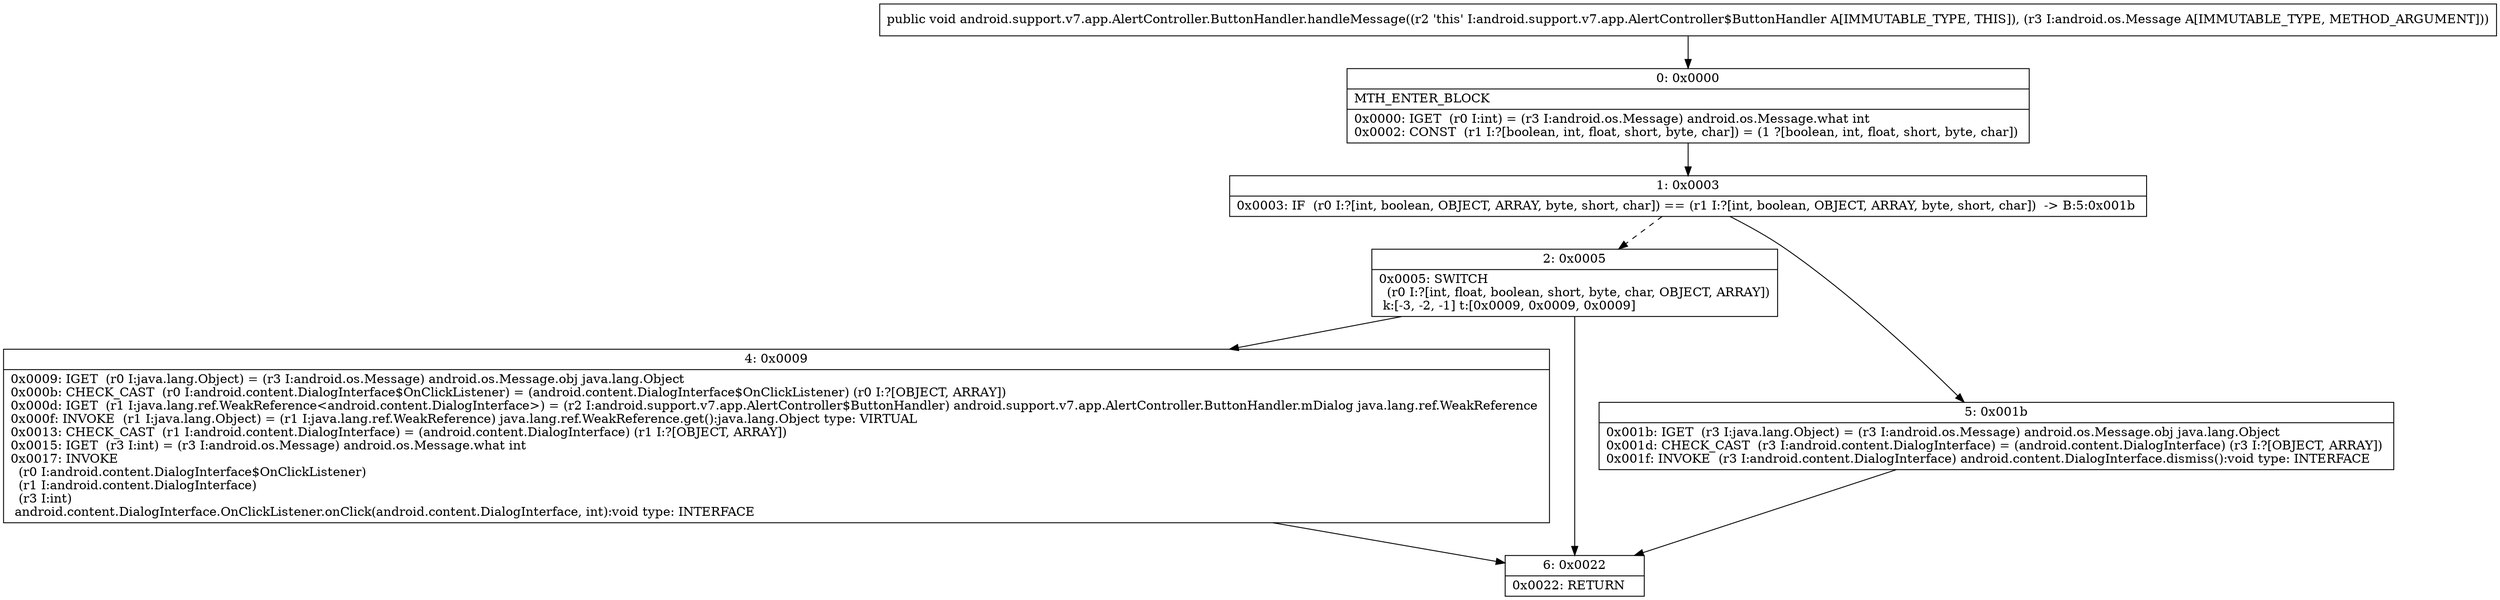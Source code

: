 digraph "CFG forandroid.support.v7.app.AlertController.ButtonHandler.handleMessage(Landroid\/os\/Message;)V" {
Node_0 [shape=record,label="{0\:\ 0x0000|MTH_ENTER_BLOCK\l|0x0000: IGET  (r0 I:int) = (r3 I:android.os.Message) android.os.Message.what int \l0x0002: CONST  (r1 I:?[boolean, int, float, short, byte, char]) = (1 ?[boolean, int, float, short, byte, char]) \l}"];
Node_1 [shape=record,label="{1\:\ 0x0003|0x0003: IF  (r0 I:?[int, boolean, OBJECT, ARRAY, byte, short, char]) == (r1 I:?[int, boolean, OBJECT, ARRAY, byte, short, char])  \-\> B:5:0x001b \l}"];
Node_2 [shape=record,label="{2\:\ 0x0005|0x0005: SWITCH  \l  (r0 I:?[int, float, boolean, short, byte, char, OBJECT, ARRAY])\l k:[\-3, \-2, \-1] t:[0x0009, 0x0009, 0x0009] \l}"];
Node_4 [shape=record,label="{4\:\ 0x0009|0x0009: IGET  (r0 I:java.lang.Object) = (r3 I:android.os.Message) android.os.Message.obj java.lang.Object \l0x000b: CHECK_CAST  (r0 I:android.content.DialogInterface$OnClickListener) = (android.content.DialogInterface$OnClickListener) (r0 I:?[OBJECT, ARRAY]) \l0x000d: IGET  (r1 I:java.lang.ref.WeakReference\<android.content.DialogInterface\>) = (r2 I:android.support.v7.app.AlertController$ButtonHandler) android.support.v7.app.AlertController.ButtonHandler.mDialog java.lang.ref.WeakReference \l0x000f: INVOKE  (r1 I:java.lang.Object) = (r1 I:java.lang.ref.WeakReference) java.lang.ref.WeakReference.get():java.lang.Object type: VIRTUAL \l0x0013: CHECK_CAST  (r1 I:android.content.DialogInterface) = (android.content.DialogInterface) (r1 I:?[OBJECT, ARRAY]) \l0x0015: IGET  (r3 I:int) = (r3 I:android.os.Message) android.os.Message.what int \l0x0017: INVOKE  \l  (r0 I:android.content.DialogInterface$OnClickListener)\l  (r1 I:android.content.DialogInterface)\l  (r3 I:int)\l android.content.DialogInterface.OnClickListener.onClick(android.content.DialogInterface, int):void type: INTERFACE \l}"];
Node_5 [shape=record,label="{5\:\ 0x001b|0x001b: IGET  (r3 I:java.lang.Object) = (r3 I:android.os.Message) android.os.Message.obj java.lang.Object \l0x001d: CHECK_CAST  (r3 I:android.content.DialogInterface) = (android.content.DialogInterface) (r3 I:?[OBJECT, ARRAY]) \l0x001f: INVOKE  (r3 I:android.content.DialogInterface) android.content.DialogInterface.dismiss():void type: INTERFACE \l}"];
Node_6 [shape=record,label="{6\:\ 0x0022|0x0022: RETURN   \l}"];
MethodNode[shape=record,label="{public void android.support.v7.app.AlertController.ButtonHandler.handleMessage((r2 'this' I:android.support.v7.app.AlertController$ButtonHandler A[IMMUTABLE_TYPE, THIS]), (r3 I:android.os.Message A[IMMUTABLE_TYPE, METHOD_ARGUMENT])) }"];
MethodNode -> Node_0;
Node_0 -> Node_1;
Node_1 -> Node_2[style=dashed];
Node_1 -> Node_5;
Node_2 -> Node_4;
Node_2 -> Node_6;
Node_4 -> Node_6;
Node_5 -> Node_6;
}

